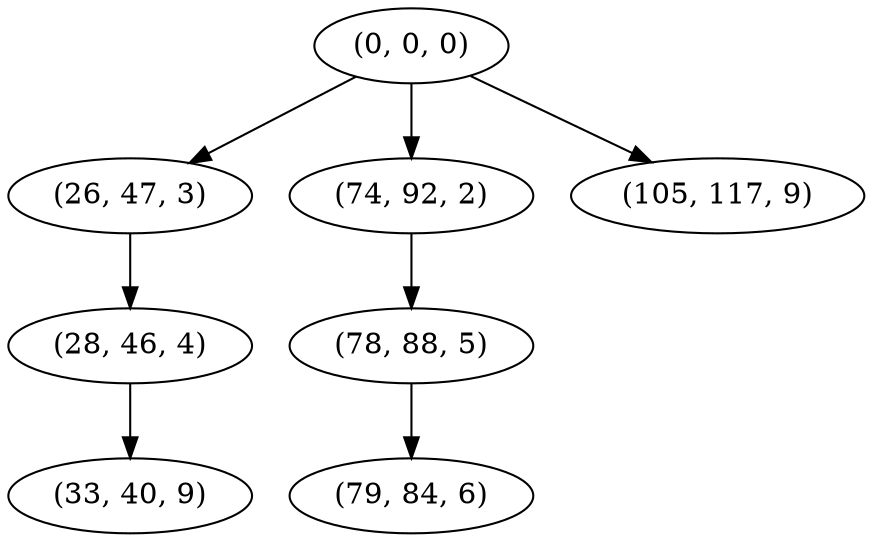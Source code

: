 digraph tree {
    "(0, 0, 0)";
    "(26, 47, 3)";
    "(28, 46, 4)";
    "(33, 40, 9)";
    "(74, 92, 2)";
    "(78, 88, 5)";
    "(79, 84, 6)";
    "(105, 117, 9)";
    "(0, 0, 0)" -> "(26, 47, 3)";
    "(0, 0, 0)" -> "(74, 92, 2)";
    "(0, 0, 0)" -> "(105, 117, 9)";
    "(26, 47, 3)" -> "(28, 46, 4)";
    "(28, 46, 4)" -> "(33, 40, 9)";
    "(74, 92, 2)" -> "(78, 88, 5)";
    "(78, 88, 5)" -> "(79, 84, 6)";
}
